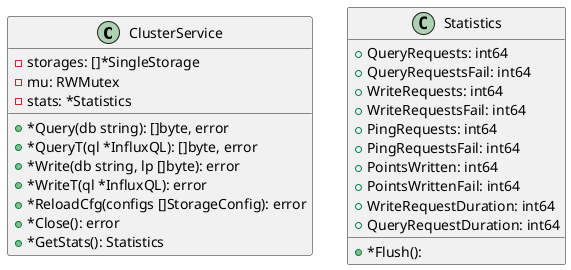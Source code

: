 @startuml
class ClusterService {
-storages: []*SingleStorage
-mu: RWMutex
-stats: *Statistics
+*Query(db string): []byte, error
+*QueryT(ql *InfluxQL): []byte, error
+*Write(db string, lp []byte): error
+*WriteT(ql *InfluxQL): error
+*ReloadCfg(configs []StorageConfig): error
+*Close(): error
+*GetStats(): Statistics
}
class Statistics {
+QueryRequests: int64
+QueryRequestsFail: int64
+WriteRequests: int64
+WriteRequestsFail: int64
+PingRequests: int64
+PingRequestsFail: int64
+PointsWritten: int64
+PointsWrittenFail: int64
+WriteRequestDuration: int64
+QueryRequestDuration: int64
+*Flush(): 
}

@enduml